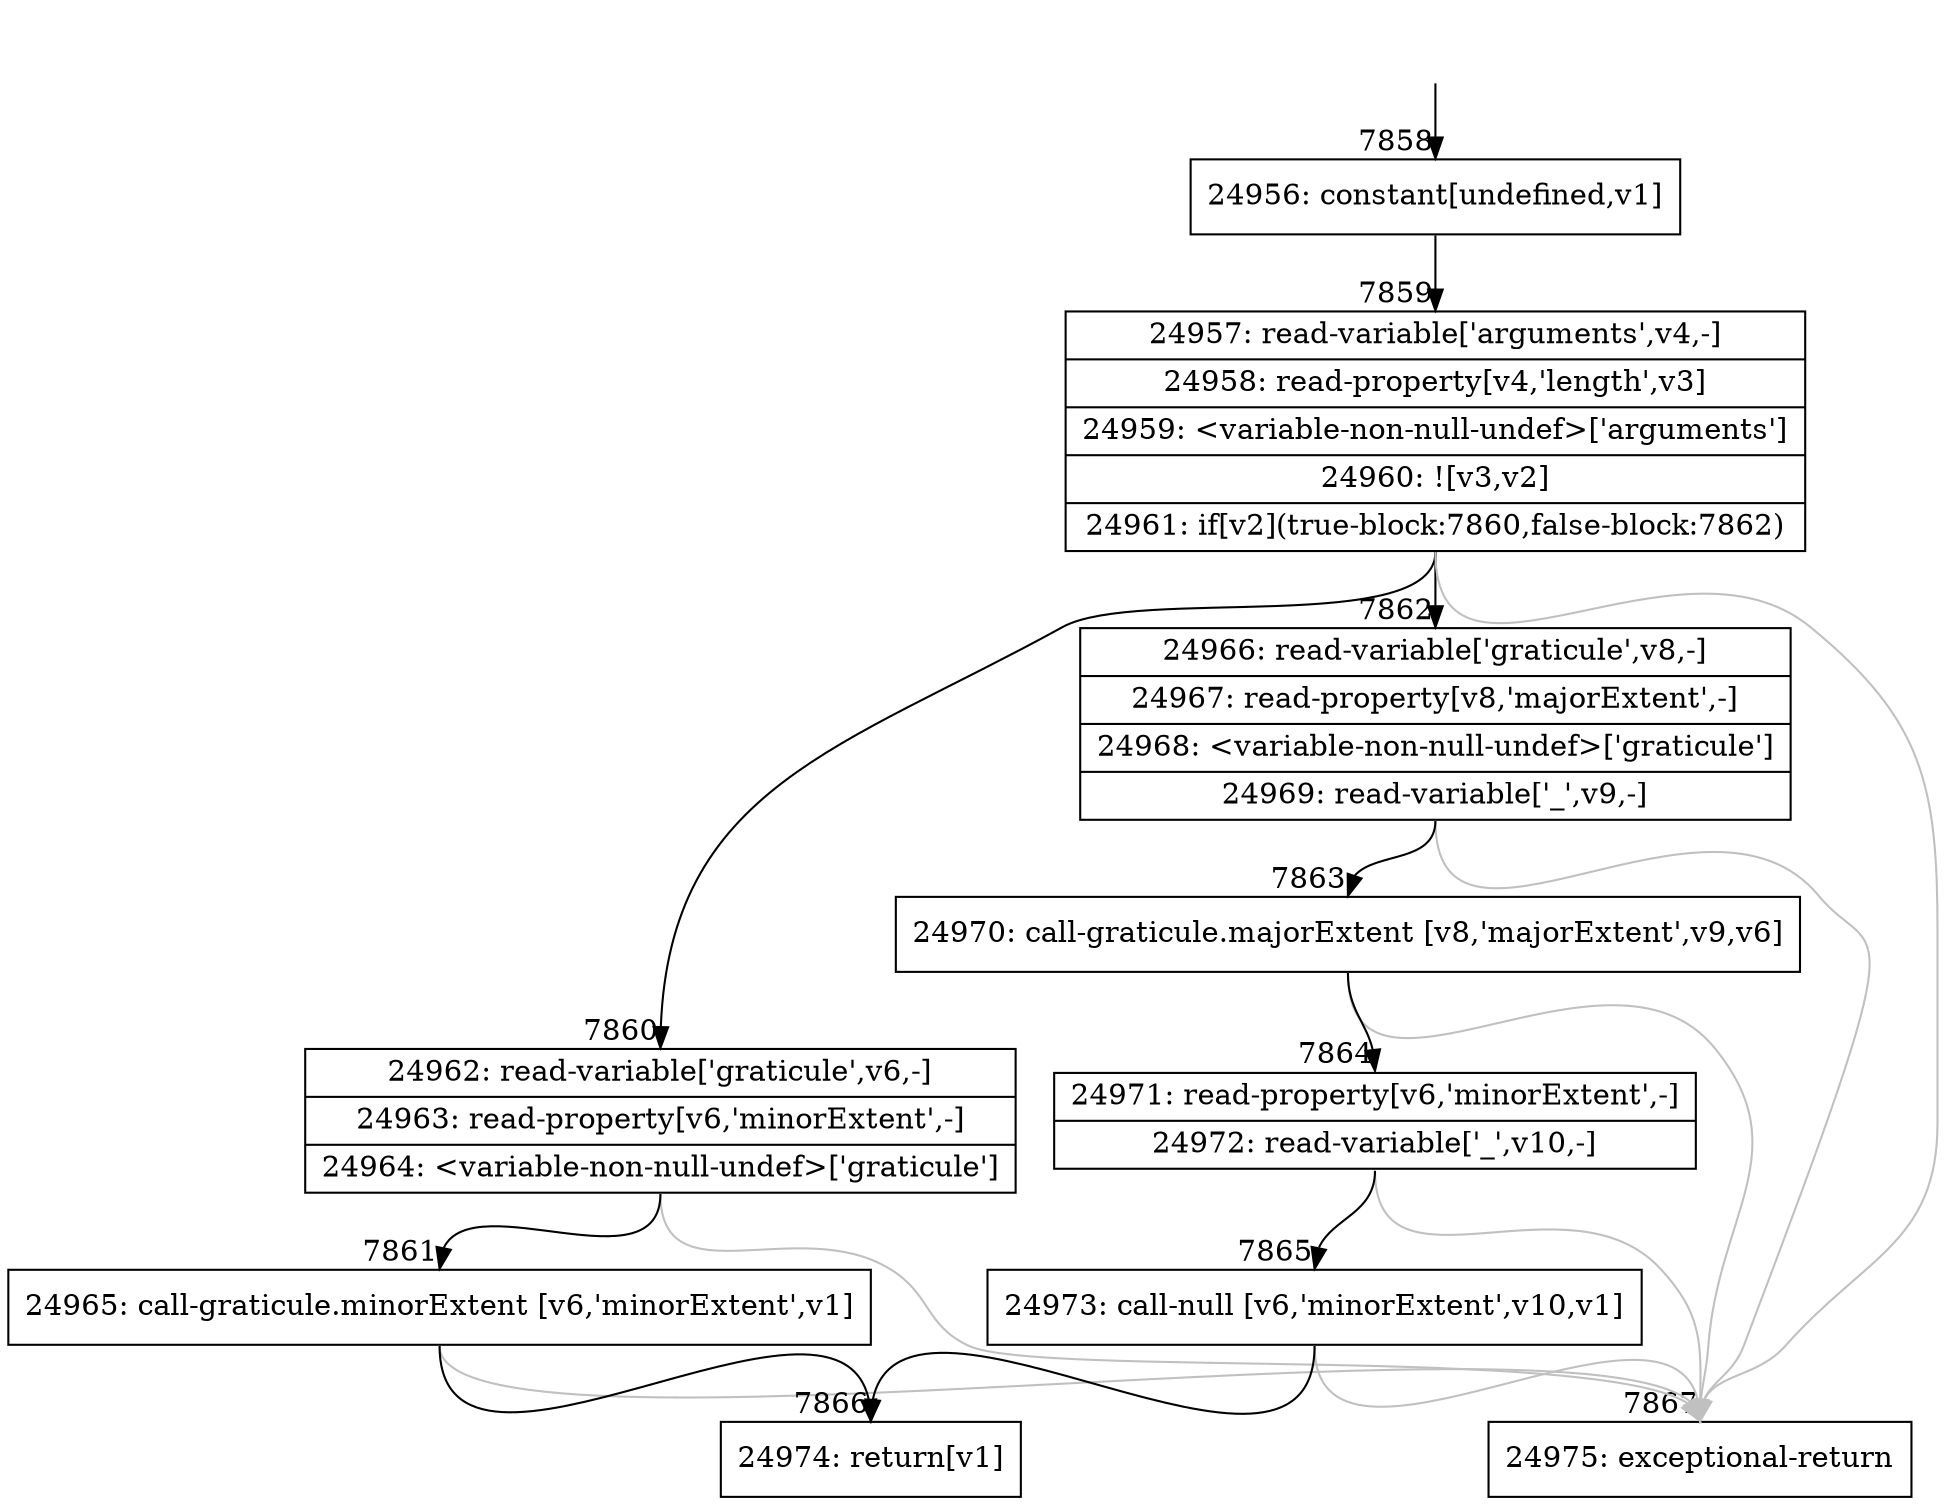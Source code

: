 digraph {
rankdir="TD"
BB_entry740[shape=none,label=""];
BB_entry740 -> BB7858 [tailport=s, headport=n, headlabel="    7858"]
BB7858 [shape=record label="{24956: constant[undefined,v1]}" ] 
BB7858 -> BB7859 [tailport=s, headport=n, headlabel="      7859"]
BB7859 [shape=record label="{24957: read-variable['arguments',v4,-]|24958: read-property[v4,'length',v3]|24959: \<variable-non-null-undef\>['arguments']|24960: ![v3,v2]|24961: if[v2](true-block:7860,false-block:7862)}" ] 
BB7859 -> BB7860 [tailport=s, headport=n, headlabel="      7860"]
BB7859 -> BB7862 [tailport=s, headport=n, headlabel="      7862"]
BB7859 -> BB7867 [tailport=s, headport=n, color=gray, headlabel="      7867"]
BB7860 [shape=record label="{24962: read-variable['graticule',v6,-]|24963: read-property[v6,'minorExtent',-]|24964: \<variable-non-null-undef\>['graticule']}" ] 
BB7860 -> BB7861 [tailport=s, headport=n, headlabel="      7861"]
BB7860 -> BB7867 [tailport=s, headport=n, color=gray]
BB7861 [shape=record label="{24965: call-graticule.minorExtent [v6,'minorExtent',v1]}" ] 
BB7861 -> BB7866 [tailport=s, headport=n, headlabel="      7866"]
BB7861 -> BB7867 [tailport=s, headport=n, color=gray]
BB7862 [shape=record label="{24966: read-variable['graticule',v8,-]|24967: read-property[v8,'majorExtent',-]|24968: \<variable-non-null-undef\>['graticule']|24969: read-variable['_',v9,-]}" ] 
BB7862 -> BB7863 [tailport=s, headport=n, headlabel="      7863"]
BB7862 -> BB7867 [tailport=s, headport=n, color=gray]
BB7863 [shape=record label="{24970: call-graticule.majorExtent [v8,'majorExtent',v9,v6]}" ] 
BB7863 -> BB7864 [tailport=s, headport=n, headlabel="      7864"]
BB7863 -> BB7867 [tailport=s, headport=n, color=gray]
BB7864 [shape=record label="{24971: read-property[v6,'minorExtent',-]|24972: read-variable['_',v10,-]}" ] 
BB7864 -> BB7865 [tailport=s, headport=n, headlabel="      7865"]
BB7864 -> BB7867 [tailport=s, headport=n, color=gray]
BB7865 [shape=record label="{24973: call-null [v6,'minorExtent',v10,v1]}" ] 
BB7865 -> BB7866 [tailport=s, headport=n]
BB7865 -> BB7867 [tailport=s, headport=n, color=gray]
BB7866 [shape=record label="{24974: return[v1]}" ] 
BB7867 [shape=record label="{24975: exceptional-return}" ] 
//#$~ 4521
}
